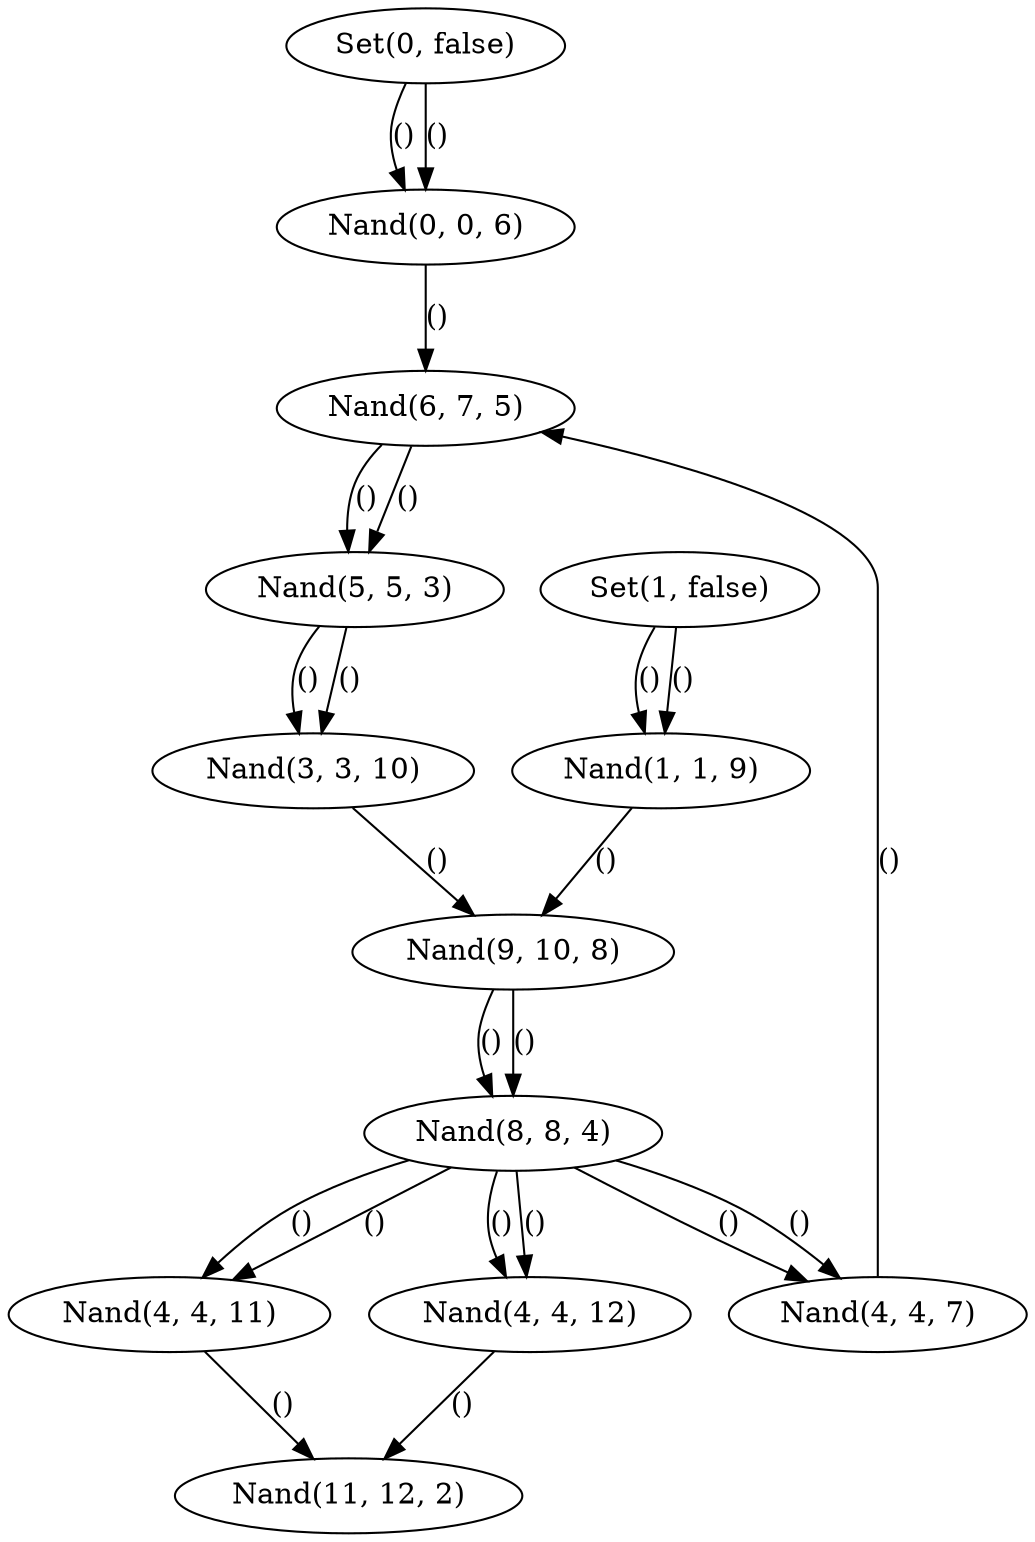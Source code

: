 digraph {
    0 [ label = "Set(0, false)" ]
    1 [ label = "Set(1, false)" ]
    2 [ label = "Nand(11, 12, 2)" ]
    3 [ label = "Nand(5, 5, 3)" ]
    4 [ label = "Nand(8, 8, 4)" ]
    5 [ label = "Nand(6, 7, 5)" ]
    6 [ label = "Nand(0, 0, 6)" ]
    7 [ label = "Nand(4, 4, 7)" ]
    8 [ label = "Nand(9, 10, 8)" ]
    9 [ label = "Nand(1, 1, 9)" ]
    10 [ label = "Nand(3, 3, 10)" ]
    11 [ label = "Nand(4, 4, 11)" ]
    12 [ label = "Nand(4, 4, 12)" ]
    0 -> 6 [ label = "()" ]
    0 -> 6 [ label = "()" ]
    4 -> 7 [ label = "()" ]
    4 -> 7 [ label = "()" ]
    6 -> 5 [ label = "()" ]
    7 -> 5 [ label = "()" ]
    5 -> 3 [ label = "()" ]
    5 -> 3 [ label = "()" ]
    1 -> 9 [ label = "()" ]
    1 -> 9 [ label = "()" ]
    3 -> 10 [ label = "()" ]
    3 -> 10 [ label = "()" ]
    9 -> 8 [ label = "()" ]
    10 -> 8 [ label = "()" ]
    8 -> 4 [ label = "()" ]
    8 -> 4 [ label = "()" ]
    4 -> 11 [ label = "()" ]
    4 -> 11 [ label = "()" ]
    4 -> 12 [ label = "()" ]
    4 -> 12 [ label = "()" ]
    11 -> 2 [ label = "()" ]
    12 -> 2 [ label = "()" ]
}

